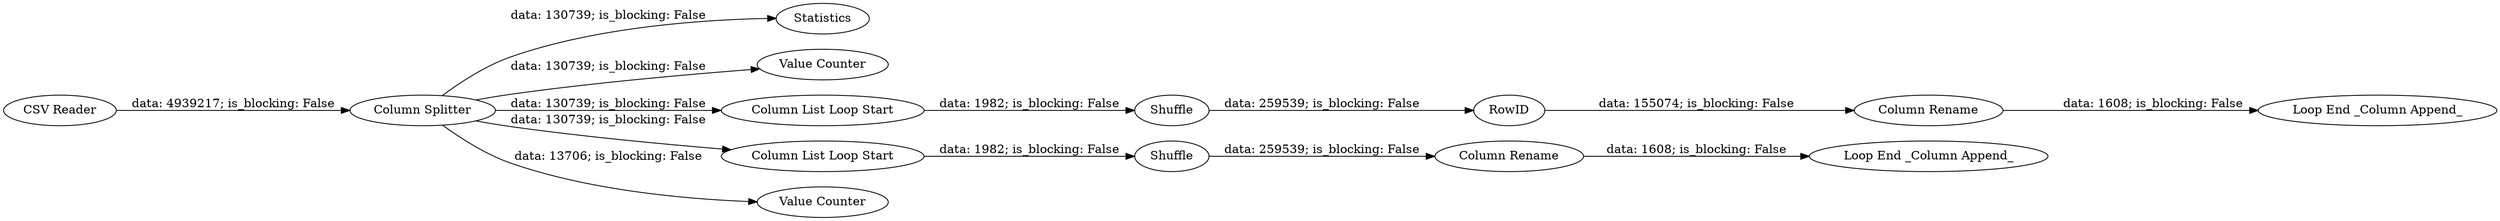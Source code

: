 digraph {
	"-4026238653140333072_10" [label=RowID]
	"-4026238653140333072_7" [label="Loop End _Column Append_"]
	"-4026238653140333072_4" [label=Statistics]
	"-4026238653140333072_5" [label="Value Counter"]
	"-4026238653140333072_8" [label=Shuffle]
	"-4026238653140333072_9" [label="Column Rename"]
	"-4026238653140333072_6" [label="Column List Loop Start"]
	"-4026238653140333072_11" [label="Column List Loop Start"]
	"-4026238653140333072_14" [label="Loop End _Column Append_"]
	"-4026238653140333072_1" [label="CSV Reader"]
	"-4026238653140333072_12" [label=Shuffle]
	"-4026238653140333072_3" [label="Value Counter"]
	"-4026238653140333072_2" [label="Column Splitter"]
	"-4026238653140333072_13" [label="Column Rename"]
	"-4026238653140333072_6" -> "-4026238653140333072_8" [label="data: 1982; is_blocking: False"]
	"-4026238653140333072_2" -> "-4026238653140333072_3" [label="data: 13706; is_blocking: False"]
	"-4026238653140333072_8" -> "-4026238653140333072_10" [label="data: 259539; is_blocking: False"]
	"-4026238653140333072_10" -> "-4026238653140333072_9" [label="data: 155074; is_blocking: False"]
	"-4026238653140333072_2" -> "-4026238653140333072_4" [label="data: 130739; is_blocking: False"]
	"-4026238653140333072_2" -> "-4026238653140333072_5" [label="data: 130739; is_blocking: False"]
	"-4026238653140333072_13" -> "-4026238653140333072_14" [label="data: 1608; is_blocking: False"]
	"-4026238653140333072_11" -> "-4026238653140333072_12" [label="data: 1982; is_blocking: False"]
	"-4026238653140333072_1" -> "-4026238653140333072_2" [label="data: 4939217; is_blocking: False"]
	"-4026238653140333072_9" -> "-4026238653140333072_7" [label="data: 1608; is_blocking: False"]
	"-4026238653140333072_2" -> "-4026238653140333072_6" [label="data: 130739; is_blocking: False"]
	"-4026238653140333072_2" -> "-4026238653140333072_11" [label="data: 130739; is_blocking: False"]
	"-4026238653140333072_12" -> "-4026238653140333072_13" [label="data: 259539; is_blocking: False"]
	rankdir=LR
}
